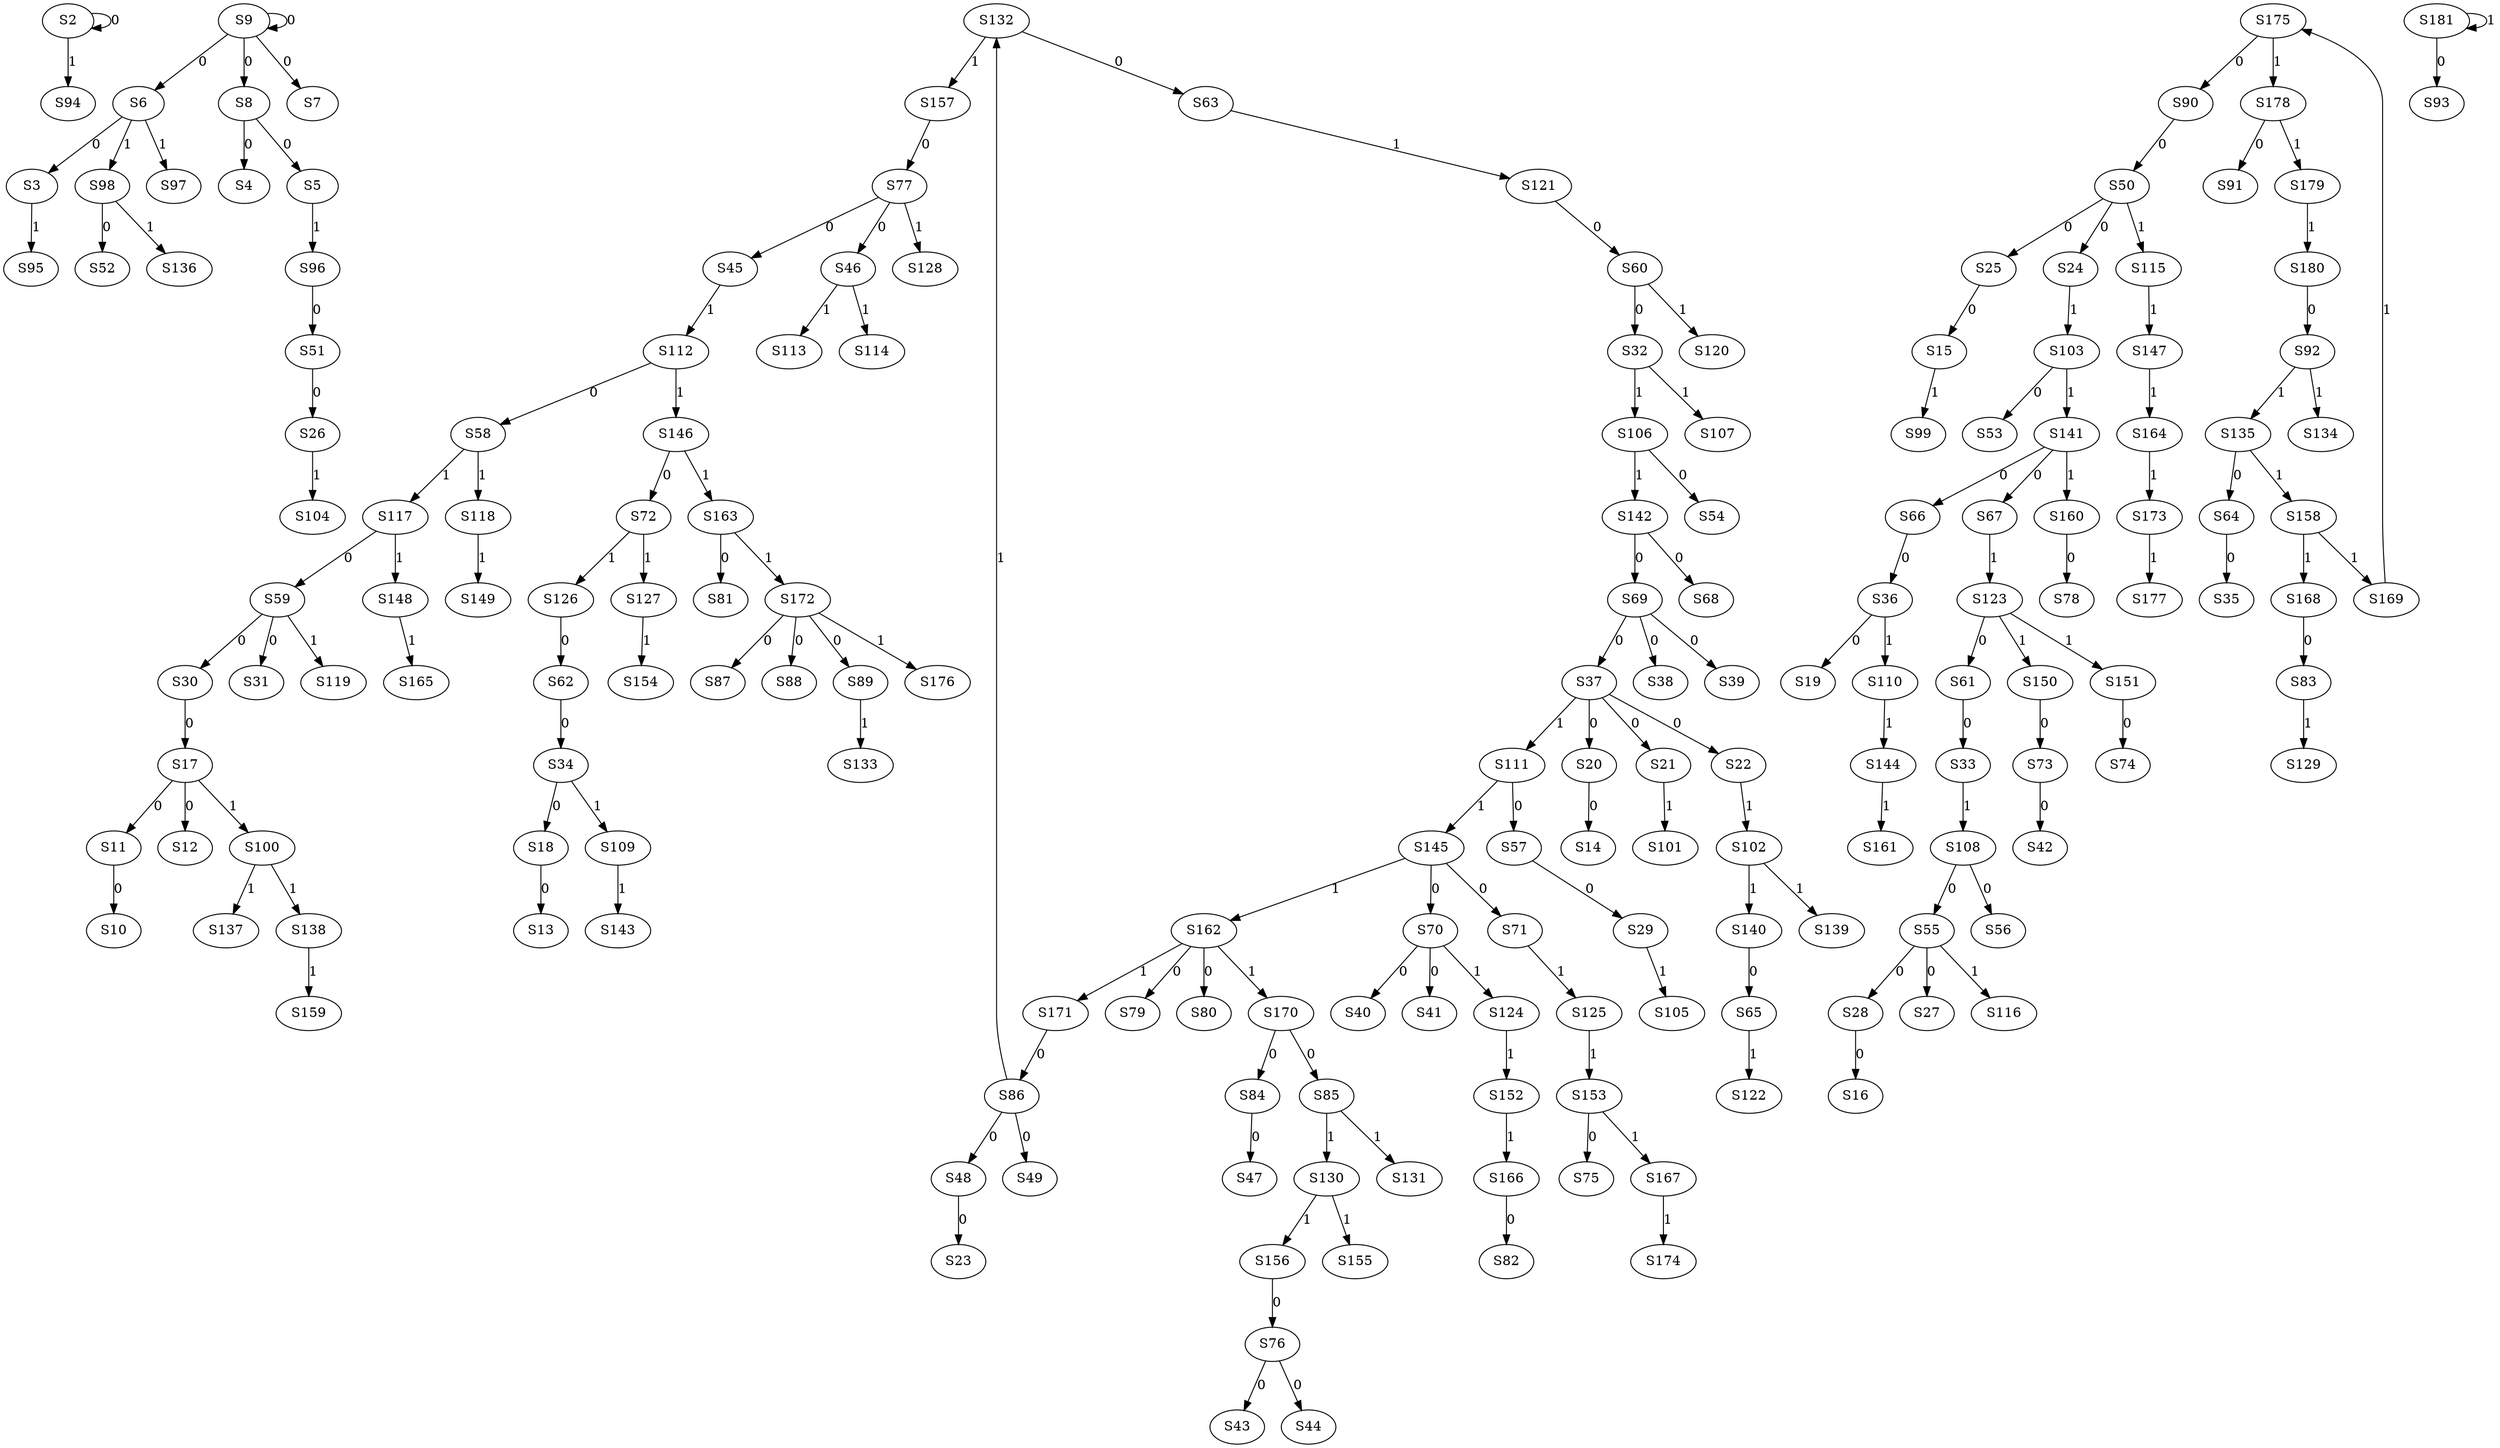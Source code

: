 strict digraph {
	S2 -> S2 [ label = 0 ];
	S6 -> S3 [ label = 0 ];
	S8 -> S4 [ label = 0 ];
	S8 -> S5 [ label = 0 ];
	S9 -> S6 [ label = 0 ];
	S9 -> S7 [ label = 0 ];
	S9 -> S8 [ label = 0 ];
	S9 -> S9 [ label = 0 ];
	S11 -> S10 [ label = 0 ];
	S17 -> S11 [ label = 0 ];
	S17 -> S12 [ label = 0 ];
	S18 -> S13 [ label = 0 ];
	S20 -> S14 [ label = 0 ];
	S25 -> S15 [ label = 0 ];
	S28 -> S16 [ label = 0 ];
	S30 -> S17 [ label = 0 ];
	S34 -> S18 [ label = 0 ];
	S36 -> S19 [ label = 0 ];
	S37 -> S20 [ label = 0 ];
	S37 -> S21 [ label = 0 ];
	S37 -> S22 [ label = 0 ];
	S48 -> S23 [ label = 0 ];
	S50 -> S24 [ label = 0 ];
	S50 -> S25 [ label = 0 ];
	S51 -> S26 [ label = 0 ];
	S55 -> S27 [ label = 0 ];
	S55 -> S28 [ label = 0 ];
	S57 -> S29 [ label = 0 ];
	S59 -> S30 [ label = 0 ];
	S59 -> S31 [ label = 0 ];
	S60 -> S32 [ label = 0 ];
	S61 -> S33 [ label = 0 ];
	S62 -> S34 [ label = 0 ];
	S64 -> S35 [ label = 0 ];
	S66 -> S36 [ label = 0 ];
	S69 -> S37 [ label = 0 ];
	S69 -> S38 [ label = 0 ];
	S69 -> S39 [ label = 0 ];
	S70 -> S40 [ label = 0 ];
	S70 -> S41 [ label = 0 ];
	S73 -> S42 [ label = 0 ];
	S76 -> S43 [ label = 0 ];
	S76 -> S44 [ label = 0 ];
	S77 -> S45 [ label = 0 ];
	S77 -> S46 [ label = 0 ];
	S84 -> S47 [ label = 0 ];
	S86 -> S48 [ label = 0 ];
	S86 -> S49 [ label = 0 ];
	S90 -> S50 [ label = 0 ];
	S96 -> S51 [ label = 0 ];
	S98 -> S52 [ label = 0 ];
	S103 -> S53 [ label = 0 ];
	S106 -> S54 [ label = 0 ];
	S108 -> S55 [ label = 0 ];
	S108 -> S56 [ label = 0 ];
	S111 -> S57 [ label = 0 ];
	S112 -> S58 [ label = 0 ];
	S117 -> S59 [ label = 0 ];
	S121 -> S60 [ label = 0 ];
	S123 -> S61 [ label = 0 ];
	S126 -> S62 [ label = 0 ];
	S132 -> S63 [ label = 0 ];
	S135 -> S64 [ label = 0 ];
	S140 -> S65 [ label = 0 ];
	S141 -> S66 [ label = 0 ];
	S141 -> S67 [ label = 0 ];
	S142 -> S68 [ label = 0 ];
	S142 -> S69 [ label = 0 ];
	S145 -> S70 [ label = 0 ];
	S145 -> S71 [ label = 0 ];
	S146 -> S72 [ label = 0 ];
	S150 -> S73 [ label = 0 ];
	S151 -> S74 [ label = 0 ];
	S153 -> S75 [ label = 0 ];
	S156 -> S76 [ label = 0 ];
	S157 -> S77 [ label = 0 ];
	S160 -> S78 [ label = 0 ];
	S162 -> S79 [ label = 0 ];
	S162 -> S80 [ label = 0 ];
	S163 -> S81 [ label = 0 ];
	S166 -> S82 [ label = 0 ];
	S168 -> S83 [ label = 0 ];
	S170 -> S84 [ label = 0 ];
	S170 -> S85 [ label = 0 ];
	S171 -> S86 [ label = 0 ];
	S172 -> S87 [ label = 0 ];
	S172 -> S88 [ label = 0 ];
	S172 -> S89 [ label = 0 ];
	S175 -> S90 [ label = 0 ];
	S178 -> S91 [ label = 0 ];
	S180 -> S92 [ label = 0 ];
	S181 -> S93 [ label = 0 ];
	S2 -> S94 [ label = 1 ];
	S3 -> S95 [ label = 1 ];
	S5 -> S96 [ label = 1 ];
	S6 -> S97 [ label = 1 ];
	S6 -> S98 [ label = 1 ];
	S15 -> S99 [ label = 1 ];
	S17 -> S100 [ label = 1 ];
	S21 -> S101 [ label = 1 ];
	S22 -> S102 [ label = 1 ];
	S24 -> S103 [ label = 1 ];
	S26 -> S104 [ label = 1 ];
	S29 -> S105 [ label = 1 ];
	S32 -> S106 [ label = 1 ];
	S32 -> S107 [ label = 1 ];
	S33 -> S108 [ label = 1 ];
	S34 -> S109 [ label = 1 ];
	S36 -> S110 [ label = 1 ];
	S37 -> S111 [ label = 1 ];
	S45 -> S112 [ label = 1 ];
	S46 -> S113 [ label = 1 ];
	S46 -> S114 [ label = 1 ];
	S50 -> S115 [ label = 1 ];
	S55 -> S116 [ label = 1 ];
	S58 -> S117 [ label = 1 ];
	S58 -> S118 [ label = 1 ];
	S59 -> S119 [ label = 1 ];
	S60 -> S120 [ label = 1 ];
	S63 -> S121 [ label = 1 ];
	S65 -> S122 [ label = 1 ];
	S67 -> S123 [ label = 1 ];
	S70 -> S124 [ label = 1 ];
	S71 -> S125 [ label = 1 ];
	S72 -> S126 [ label = 1 ];
	S72 -> S127 [ label = 1 ];
	S77 -> S128 [ label = 1 ];
	S83 -> S129 [ label = 1 ];
	S85 -> S130 [ label = 1 ];
	S85 -> S131 [ label = 1 ];
	S86 -> S132 [ label = 1 ];
	S89 -> S133 [ label = 1 ];
	S92 -> S134 [ label = 1 ];
	S92 -> S135 [ label = 1 ];
	S98 -> S136 [ label = 1 ];
	S100 -> S137 [ label = 1 ];
	S100 -> S138 [ label = 1 ];
	S102 -> S139 [ label = 1 ];
	S102 -> S140 [ label = 1 ];
	S103 -> S141 [ label = 1 ];
	S106 -> S142 [ label = 1 ];
	S109 -> S143 [ label = 1 ];
	S110 -> S144 [ label = 1 ];
	S111 -> S145 [ label = 1 ];
	S112 -> S146 [ label = 1 ];
	S115 -> S147 [ label = 1 ];
	S117 -> S148 [ label = 1 ];
	S118 -> S149 [ label = 1 ];
	S123 -> S150 [ label = 1 ];
	S123 -> S151 [ label = 1 ];
	S124 -> S152 [ label = 1 ];
	S125 -> S153 [ label = 1 ];
	S127 -> S154 [ label = 1 ];
	S130 -> S155 [ label = 1 ];
	S130 -> S156 [ label = 1 ];
	S132 -> S157 [ label = 1 ];
	S135 -> S158 [ label = 1 ];
	S138 -> S159 [ label = 1 ];
	S141 -> S160 [ label = 1 ];
	S144 -> S161 [ label = 1 ];
	S145 -> S162 [ label = 1 ];
	S146 -> S163 [ label = 1 ];
	S147 -> S164 [ label = 1 ];
	S148 -> S165 [ label = 1 ];
	S152 -> S166 [ label = 1 ];
	S153 -> S167 [ label = 1 ];
	S158 -> S168 [ label = 1 ];
	S158 -> S169 [ label = 1 ];
	S162 -> S170 [ label = 1 ];
	S162 -> S171 [ label = 1 ];
	S163 -> S172 [ label = 1 ];
	S164 -> S173 [ label = 1 ];
	S167 -> S174 [ label = 1 ];
	S169 -> S175 [ label = 1 ];
	S172 -> S176 [ label = 1 ];
	S173 -> S177 [ label = 1 ];
	S175 -> S178 [ label = 1 ];
	S178 -> S179 [ label = 1 ];
	S179 -> S180 [ label = 1 ];
	S181 -> S181 [ label = 1 ];
}